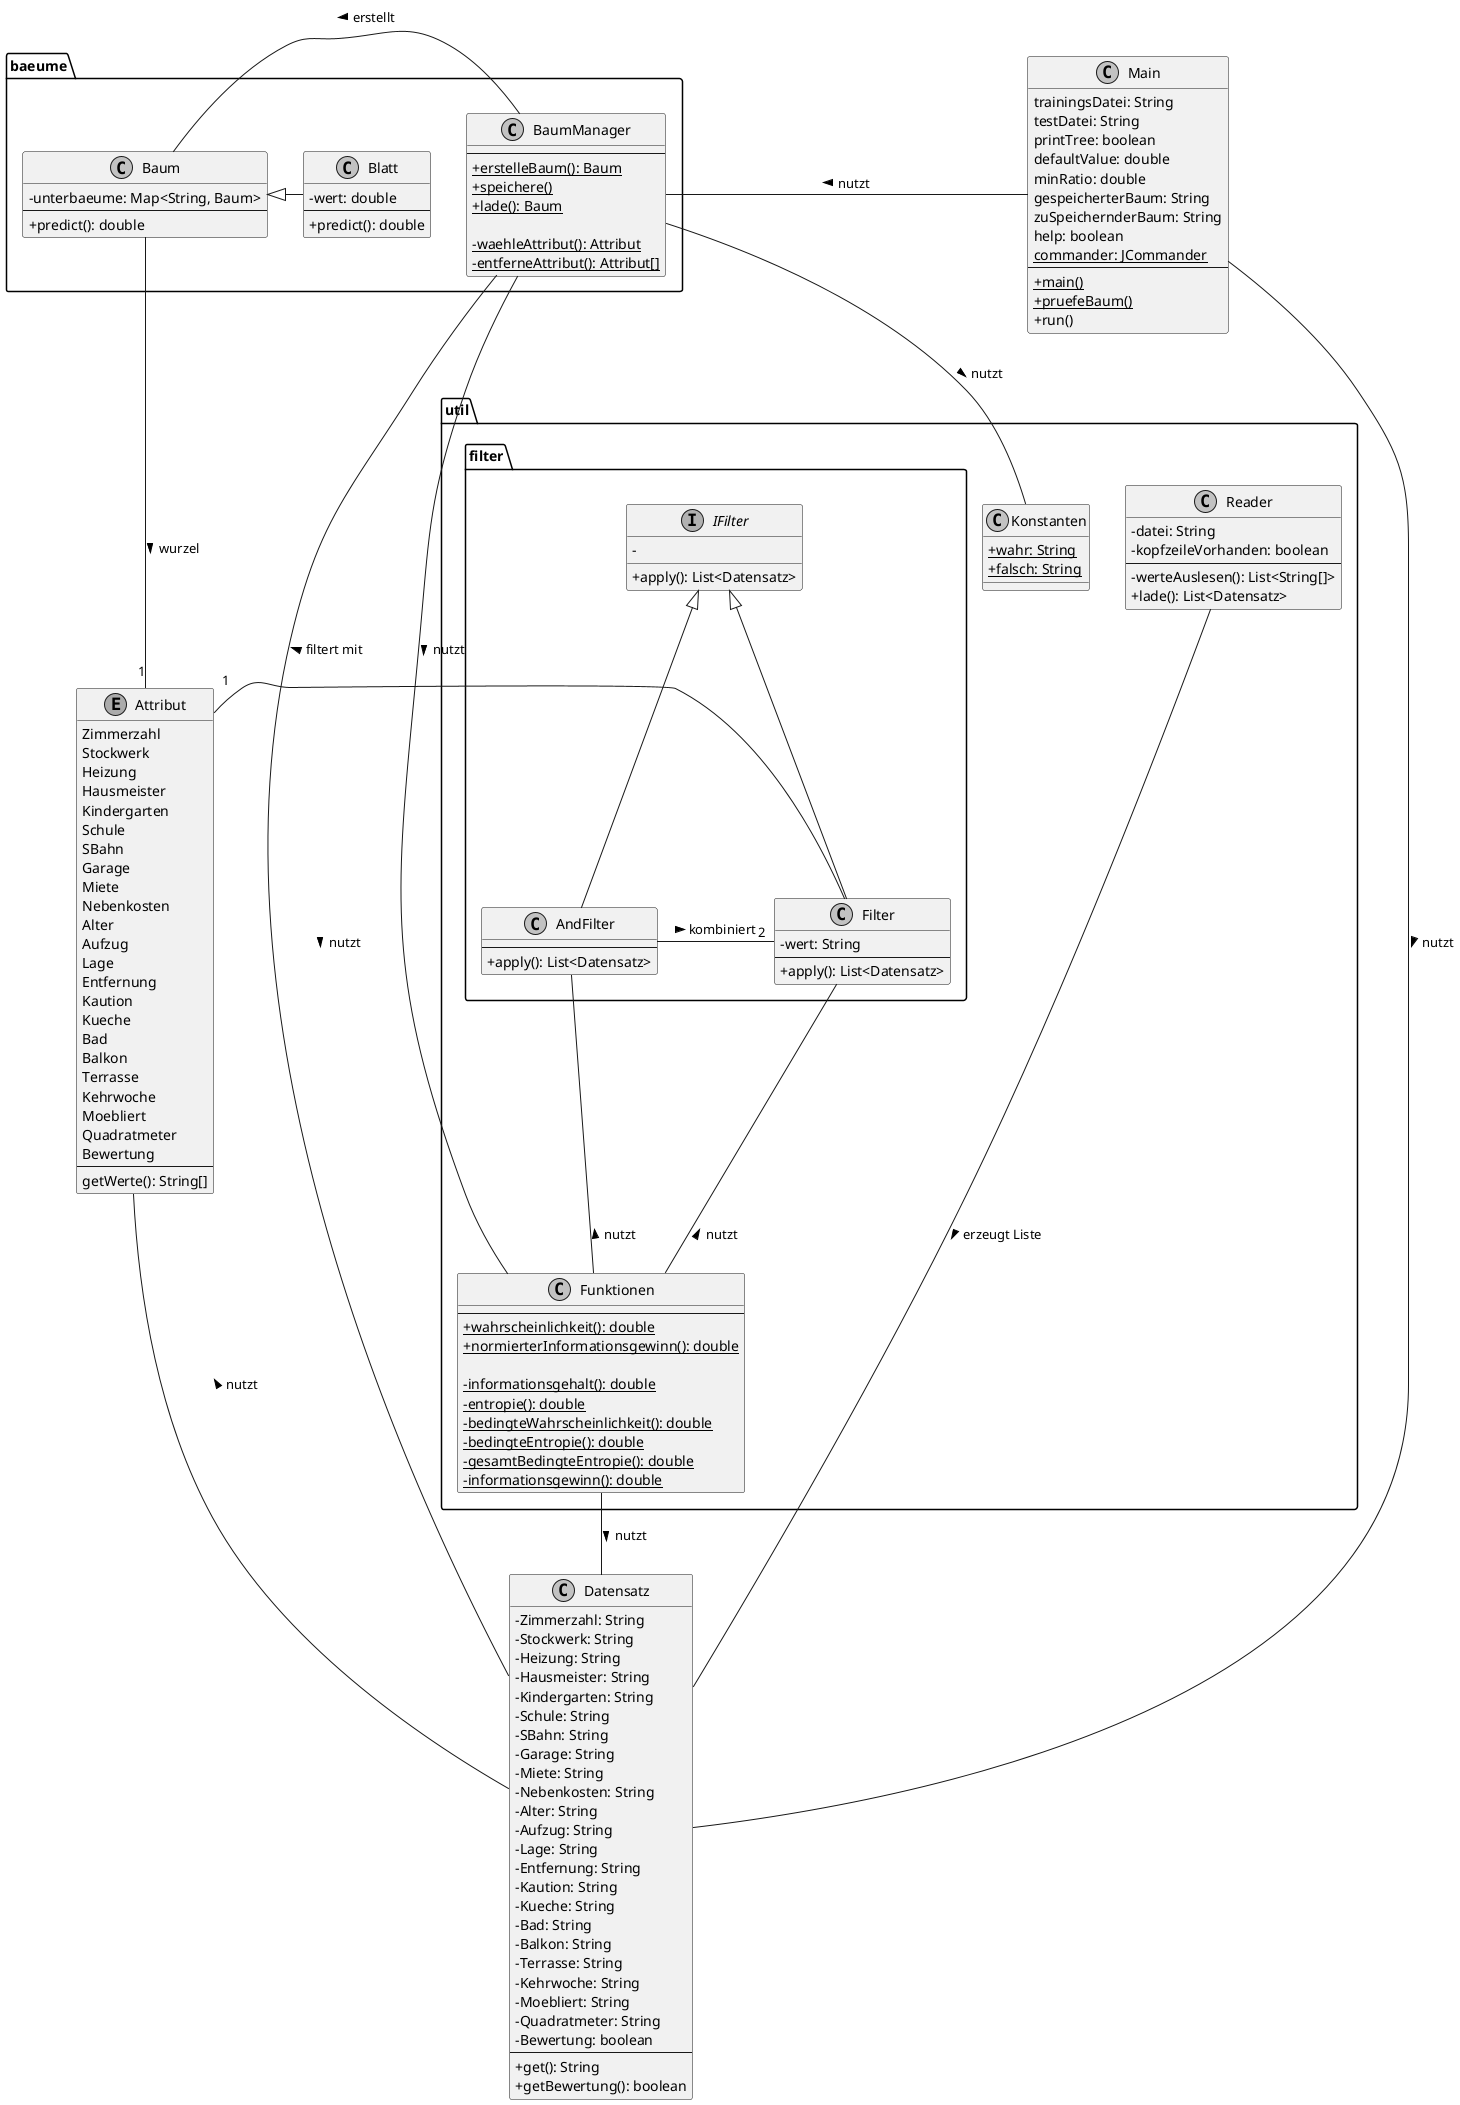 @startuml klassendiagramm
skinparam monochrome true
skinparam classAttributeIconSize 0
page 2x2

enum Attribut{
    Zimmerzahl
	Stockwerk
	Heizung
    Hausmeister
	Kindergarten
    Schule
	SBahn
    Garage
	Miete
	Nebenkosten
	Alter
	Aufzug
    Lage
	Entfernung
	Kaution
	Kueche
	Bad
    Balkon
	Terrasse
    Kehrwoche
    Moebliert
    Quadratmeter
	Bewertung
    --
    getWerte(): String[]
}
class Datensatz{
    - Zimmerzahl: String
	- Stockwerk: String
	- Heizung: String
	- Hausmeister: String
	- Kindergarten: String
	- Schule: String
	- SBahn: String
	- Garage: String
	- Miete: String
	- Nebenkosten: String
	- Alter: String
	- Aufzug: String
	- Lage: String
	- Entfernung: String
	- Kaution: String
	- Kueche: String
	- Bad: String
	- Balkon: String
	- Terrasse: String
	- Kehrwoche: String
	- Moebliert: String
	- Quadratmeter: String
	- Bewertung: boolean
    --
    + get(): String
    + getBewertung(): boolean
}

class Main{
    trainingsDatei: String
    testDatei: String
    printTree: boolean
    defaultValue: double
    minRatio: double
    gespeicherterBaum: String
    zuSpeichernderBaum: String
    help: boolean
    {static} commander: JCommander
    --
    + {static} main()
    + {static} pruefeBaum()
    + run()
}


package baeume {
    class BaumManager{
        --
        + {static} erstelleBaum(): Baum
        + {static} speichere()
        + {static} lade(): Baum

        - {static} waehleAttribut(): Attribut
        - {static} entferneAttribut(): Attribut[]
    }
    class Baum{
        - unterbaeume: Map<String, Baum>
        --
        + predict(): double
    }
    class Blatt{
        - wert: double
        --
        + predict(): double
    }

    Baum <|- Blatt
    BaumManager - Baum : erstellt >
    Main - BaumManager : nutzt >
    BaumManager - Datensatz : nutzt >
    Baum - "1" Attribut : wurzel >
}

package util {
    class Funktionen{
        --
        + {static} wahrscheinlichkeit(): double
        + {static} normierterInformationsgewinn(): double

        - {static} informationsgehalt(): double
        - {static} entropie(): double
        - {static} bedingteWahrscheinlichkeit(): double
        - {static} bedingteEntropie(): double
        - {static} gesamtBedingteEntropie(): double
        - {static} informationsgewinn(): double
    }

    class Konstanten{
        +{static} wahr: String
        +{static} falsch: String
    }


    class Reader{
        - datei: String
        - kopfzeileVorhanden: boolean
        --
        - werteAuslesen(): List<String[]>
        + lade(): List<Datensatz>
    }
    Reader -- Datensatz: erzeugt Liste >
    BaumManager -- Konstanten : nutzt >
    BaumManager -- Funktionen: nutzt >
    Funktionen -- Datensatz : nutzt >

  package filter {
      interface IFilter {
          -
          + apply(): List<Datensatz>
      }
      class AndFilter{
          --
          + apply(): List<Datensatz>
      }
      class Filter{
          - wert: String
          --
          + apply(): List<Datensatz>
      }
      Filter - "1" Attribut : filtert mit >
      AndFilter - "2" Filter : kombiniert >

      IFilter <|-d- Filter
      IFilter <|-d- AndFilter
      Funktionen - Filter: nutzt >
      Funktionen -u- AndFilter: nutzt >
}

}

    Main - Datensatz : nutzt >
    Attribut - Datensatz : nutzt <

@enduml